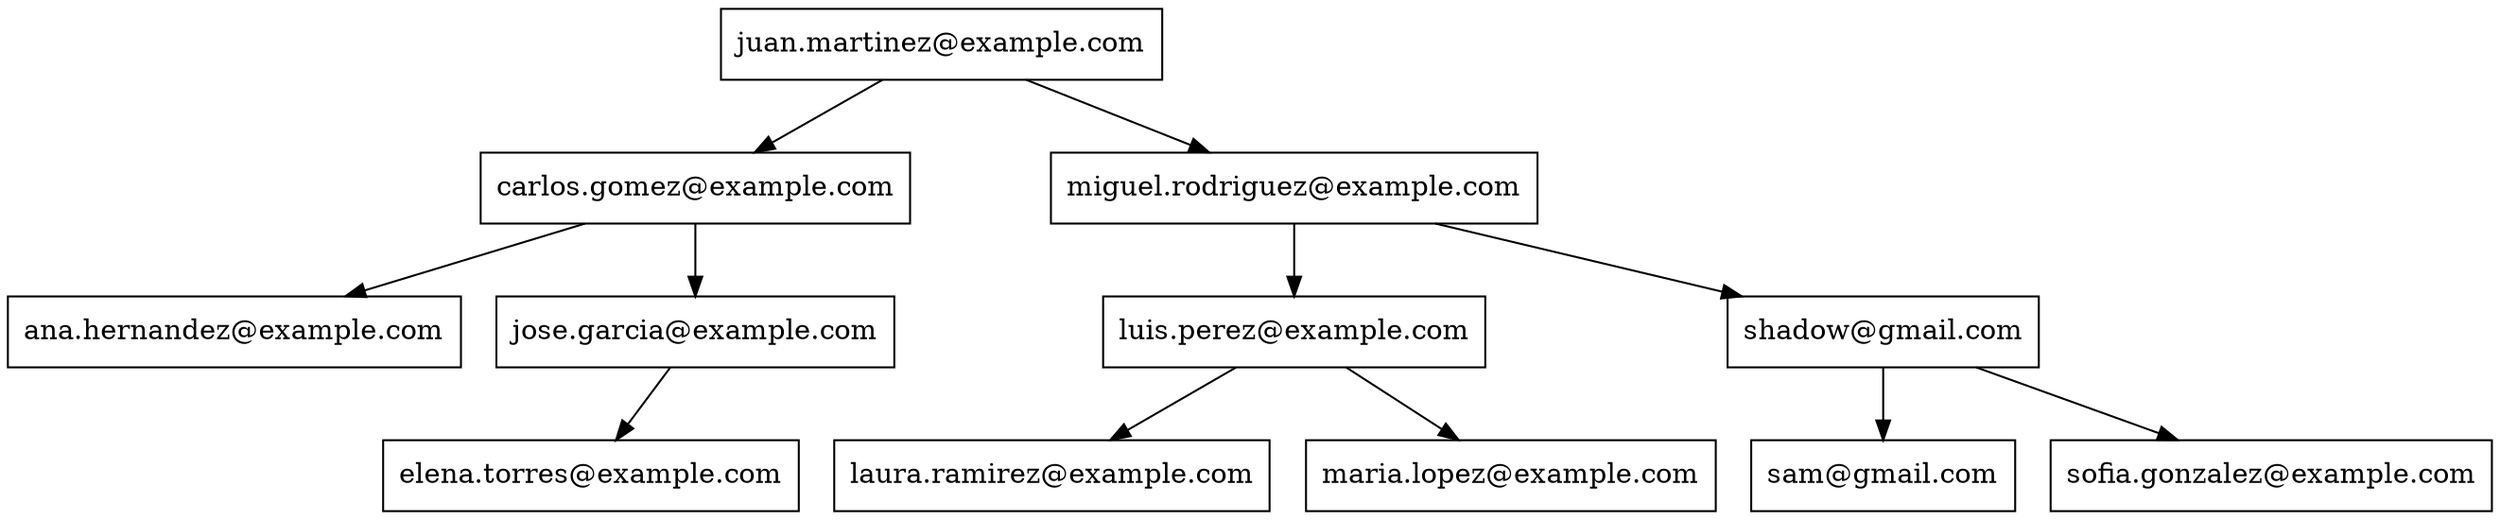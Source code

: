 digraph AVLTree {
    node [shape=record];
    "juan.martinez@example.com" -> "carlos.gomez@example.com";
    "juan.martinez@example.com" -> "miguel.rodriguez@example.com";
    "carlos.gomez@example.com" -> "ana.hernandez@example.com";
    "carlos.gomez@example.com" -> "jose.garcia@example.com";
    "jose.garcia@example.com" -> "elena.torres@example.com";
    "miguel.rodriguez@example.com" -> "luis.perez@example.com";
    "miguel.rodriguez@example.com" -> "shadow@gmail.com";
    "luis.perez@example.com" -> "laura.ramirez@example.com";
    "luis.perez@example.com" -> "maria.lopez@example.com";
    "shadow@gmail.com" -> "sam@gmail.com";
    "shadow@gmail.com" -> "sofia.gonzalez@example.com";
}

